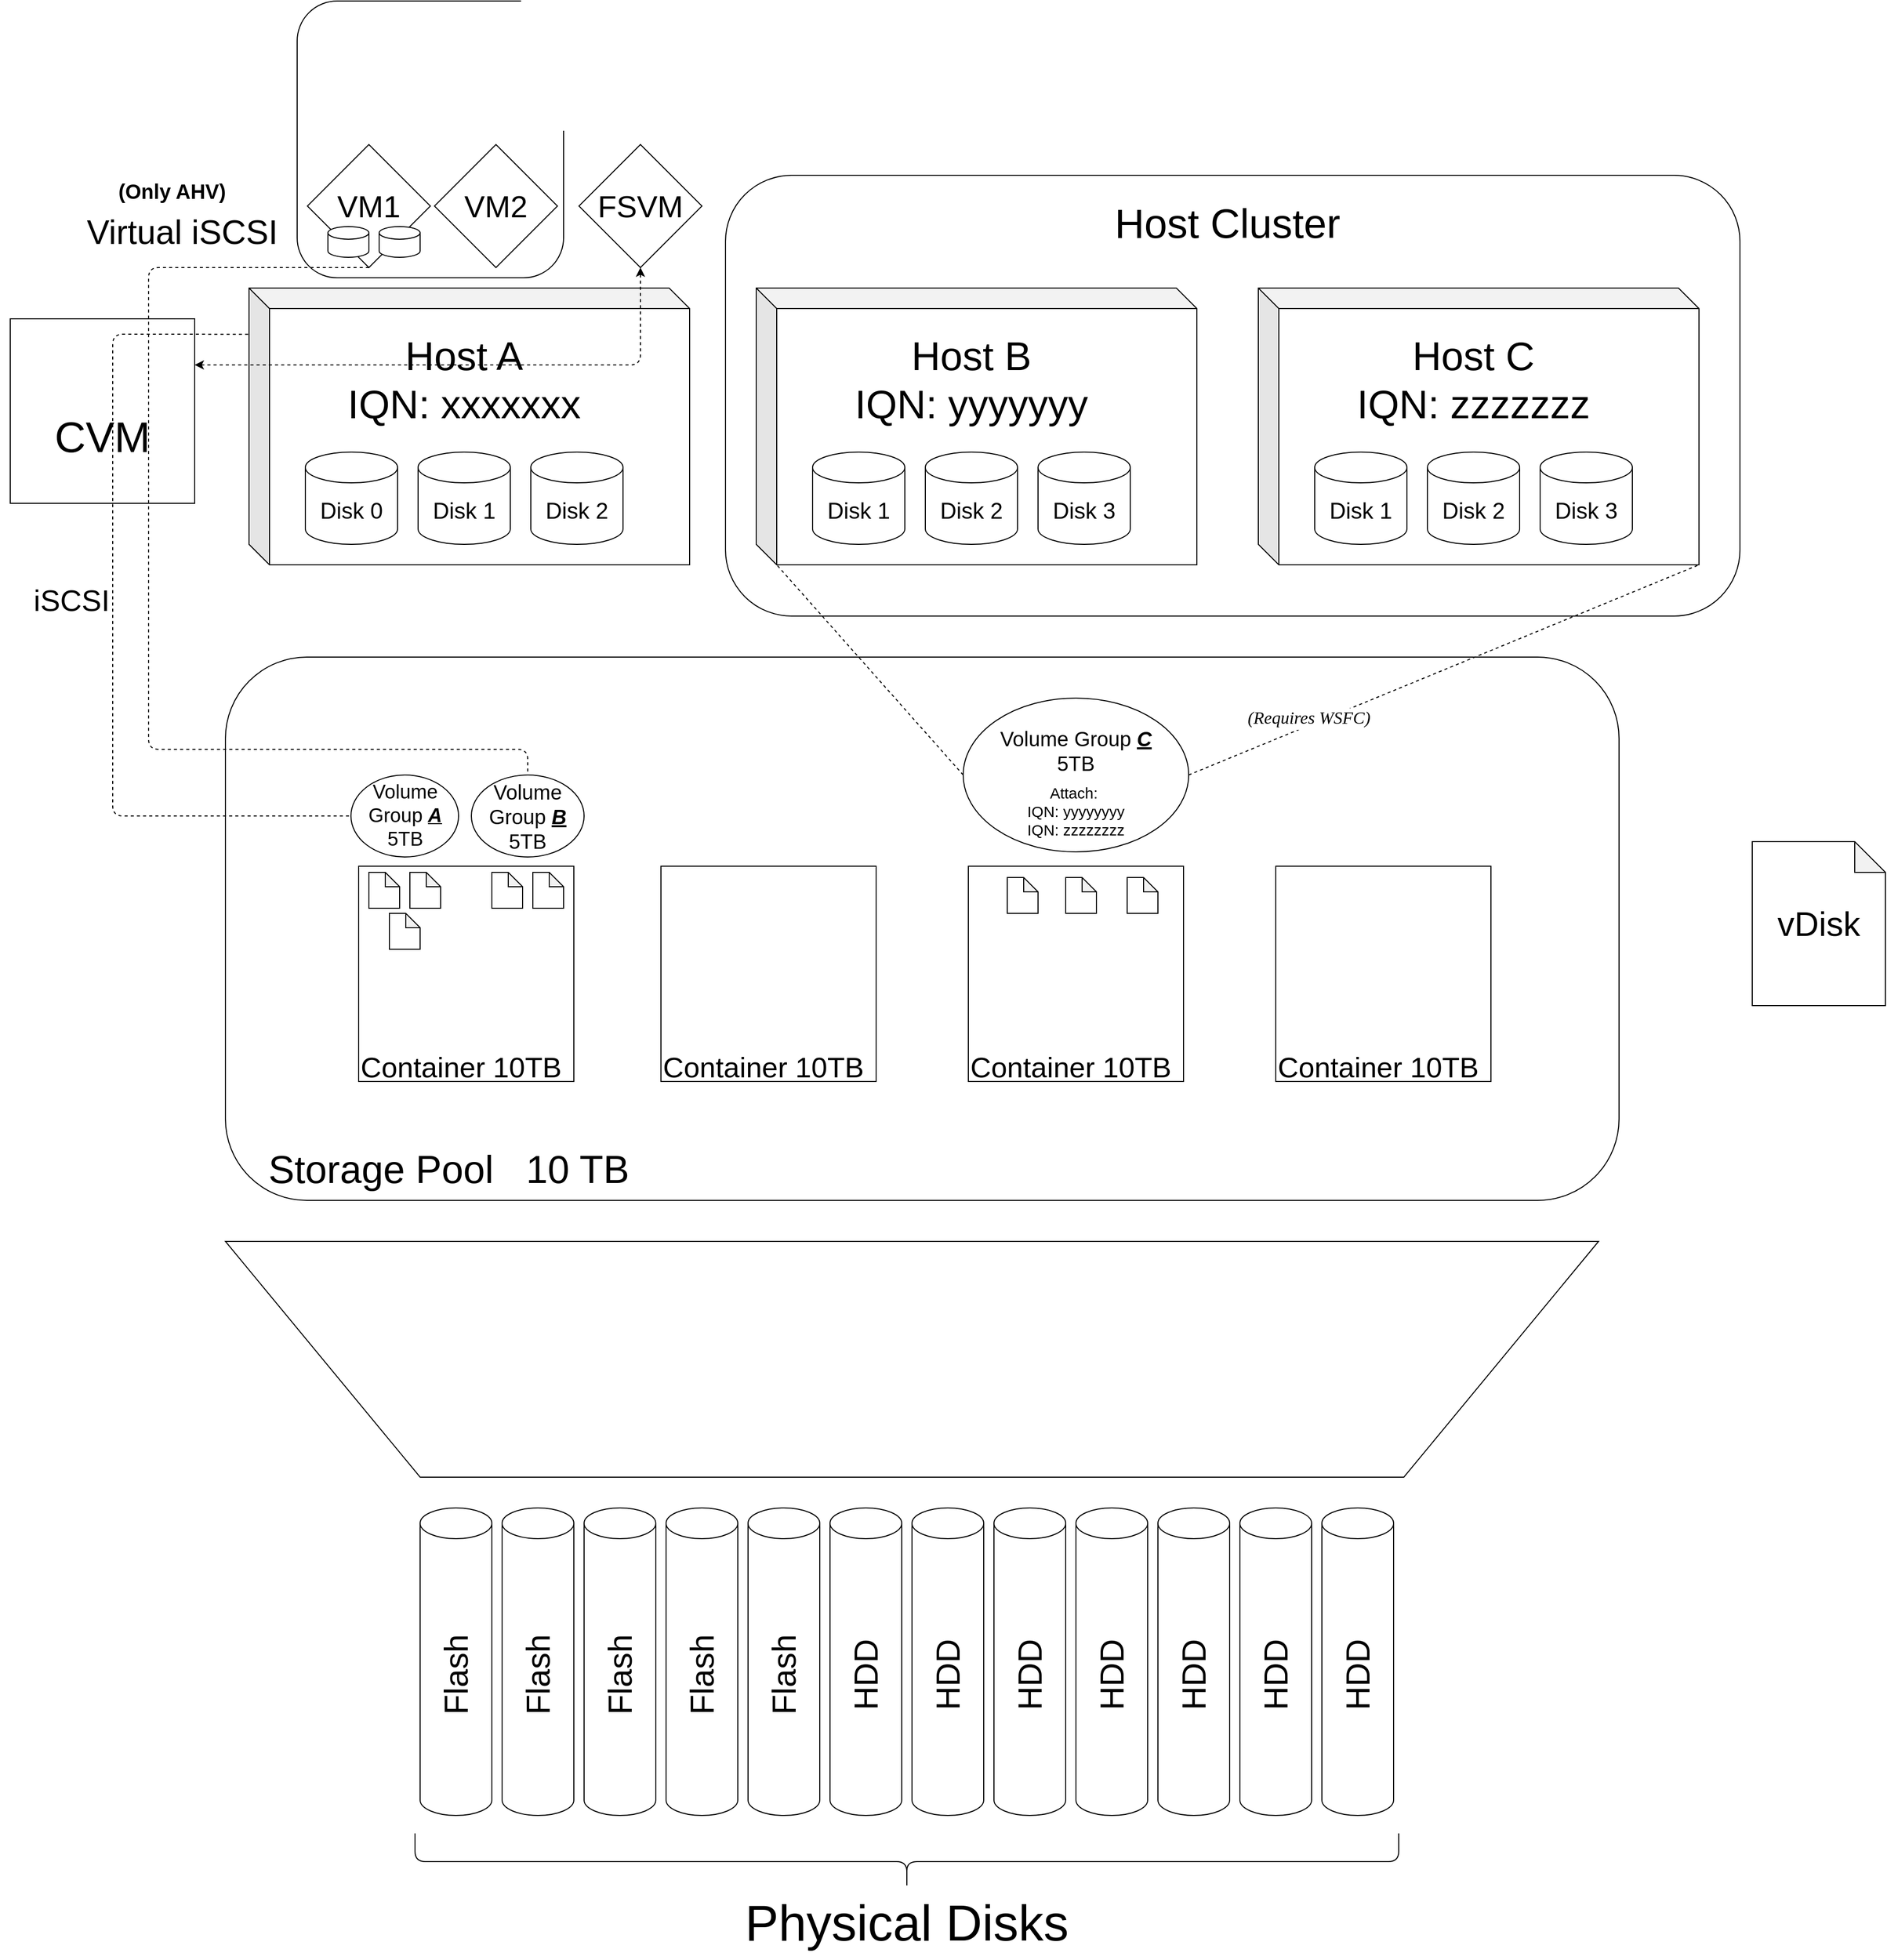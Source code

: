 <mxfile version="14.2.7" type="github">
  <diagram id="FhIIgszowJqtaIlsu2ne" name="Page-1">
    <mxGraphModel dx="4560" dy="2677" grid="1" gridSize="10" guides="1" tooltips="1" connect="1" arrows="1" fold="1" page="1" pageScale="1" pageWidth="1100" pageHeight="850" math="0" shadow="0">
      <root>
        <mxCell id="0" />
        <mxCell id="1" parent="0" />
        <mxCell id="4YyxjiWjC3Uuq4r5cC0Z-2" value="" style="rounded=1;whiteSpace=wrap;html=1;" vertex="1" parent="1">
          <mxGeometry x="90" y="-640" width="260" height="270" as="geometry" />
        </mxCell>
        <mxCell id="gz65vQASo40FxyAqh2wa-65" value="" style="rounded=1;whiteSpace=wrap;html=1;" parent="1" vertex="1">
          <mxGeometry x="508" y="-470" width="990" height="430" as="geometry" />
        </mxCell>
        <mxCell id="gz65vQASo40FxyAqh2wa-1" value="" style="rounded=1;whiteSpace=wrap;html=1;" parent="1" vertex="1">
          <mxGeometry x="20" width="1360" height="530" as="geometry" />
        </mxCell>
        <mxCell id="gz65vQASo40FxyAqh2wa-2" value="" style="shape=trapezoid;perimeter=trapezoidPerimeter;whiteSpace=wrap;html=1;fixedSize=1;size=190;rotation=-180;" parent="1" vertex="1">
          <mxGeometry x="20" y="570" width="1340" height="230" as="geometry" />
        </mxCell>
        <mxCell id="gz65vQASo40FxyAqh2wa-3" value="" style="shape=cylinder3;whiteSpace=wrap;html=1;boundedLbl=1;backgroundOutline=1;size=15;" parent="1" vertex="1">
          <mxGeometry x="210" y="830" width="70" height="300" as="geometry" />
        </mxCell>
        <mxCell id="gz65vQASo40FxyAqh2wa-4" value="" style="shape=cylinder3;whiteSpace=wrap;html=1;boundedLbl=1;backgroundOutline=1;size=15;" parent="1" vertex="1">
          <mxGeometry x="290" y="830" width="70" height="300" as="geometry" />
        </mxCell>
        <mxCell id="gz65vQASo40FxyAqh2wa-5" value="" style="shape=cylinder3;whiteSpace=wrap;html=1;boundedLbl=1;backgroundOutline=1;size=15;" parent="1" vertex="1">
          <mxGeometry x="370" y="830" width="70" height="300" as="geometry" />
        </mxCell>
        <mxCell id="gz65vQASo40FxyAqh2wa-6" value="" style="shape=cylinder3;whiteSpace=wrap;html=1;boundedLbl=1;backgroundOutline=1;size=15;" parent="1" vertex="1">
          <mxGeometry x="450" y="830" width="70" height="300" as="geometry" />
        </mxCell>
        <mxCell id="gz65vQASo40FxyAqh2wa-7" value="" style="shape=cylinder3;whiteSpace=wrap;html=1;boundedLbl=1;backgroundOutline=1;size=15;" parent="1" vertex="1">
          <mxGeometry x="530" y="830" width="70" height="300" as="geometry" />
        </mxCell>
        <mxCell id="gz65vQASo40FxyAqh2wa-8" value="" style="shape=cylinder3;whiteSpace=wrap;html=1;boundedLbl=1;backgroundOutline=1;size=15;" parent="1" vertex="1">
          <mxGeometry x="610" y="830" width="70" height="300" as="geometry" />
        </mxCell>
        <mxCell id="gz65vQASo40FxyAqh2wa-9" value="" style="shape=cylinder3;whiteSpace=wrap;html=1;boundedLbl=1;backgroundOutline=1;size=15;" parent="1" vertex="1">
          <mxGeometry x="690" y="830" width="70" height="300" as="geometry" />
        </mxCell>
        <mxCell id="gz65vQASo40FxyAqh2wa-10" value="" style="shape=cylinder3;whiteSpace=wrap;html=1;boundedLbl=1;backgroundOutline=1;size=15;" parent="1" vertex="1">
          <mxGeometry x="770" y="830" width="70" height="300" as="geometry" />
        </mxCell>
        <mxCell id="gz65vQASo40FxyAqh2wa-11" value="" style="shape=cylinder3;whiteSpace=wrap;html=1;boundedLbl=1;backgroundOutline=1;size=15;" parent="1" vertex="1">
          <mxGeometry x="850" y="830" width="70" height="300" as="geometry" />
        </mxCell>
        <mxCell id="gz65vQASo40FxyAqh2wa-12" value="" style="shape=cylinder3;whiteSpace=wrap;html=1;boundedLbl=1;backgroundOutline=1;size=15;" parent="1" vertex="1">
          <mxGeometry x="930" y="830" width="70" height="300" as="geometry" />
        </mxCell>
        <mxCell id="gz65vQASo40FxyAqh2wa-13" value="" style="shape=cylinder3;whiteSpace=wrap;html=1;boundedLbl=1;backgroundOutline=1;size=15;" parent="1" vertex="1">
          <mxGeometry x="1010" y="830" width="70" height="300" as="geometry" />
        </mxCell>
        <mxCell id="gz65vQASo40FxyAqh2wa-14" value="" style="shape=cylinder3;whiteSpace=wrap;html=1;boundedLbl=1;backgroundOutline=1;size=15;" parent="1" vertex="1">
          <mxGeometry x="1090" y="830" width="70" height="300" as="geometry" />
        </mxCell>
        <mxCell id="gz65vQASo40FxyAqh2wa-15" value="" style="shape=curlyBracket;whiteSpace=wrap;html=1;rounded=1;rotation=-90;" parent="1" vertex="1">
          <mxGeometry x="657.5" y="695" width="55" height="960" as="geometry" />
        </mxCell>
        <mxCell id="gz65vQASo40FxyAqh2wa-16" value="&lt;font style=&quot;font-size: 49px&quot;&gt;Physical Disks&lt;/font&gt;" style="text;html=1;strokeColor=none;fillColor=none;align=center;verticalAlign=middle;whiteSpace=wrap;rounded=0;" parent="1" vertex="1">
          <mxGeometry x="505" y="1200" width="360" height="70" as="geometry" />
        </mxCell>
        <mxCell id="gz65vQASo40FxyAqh2wa-17" value="&lt;font style=&quot;font-size: 38px&quot;&gt;Storage Pool&amp;nbsp; &amp;nbsp;10 TB&amp;nbsp; &amp;nbsp;&lt;/font&gt;" style="text;html=1;strokeColor=none;fillColor=none;align=left;verticalAlign=middle;whiteSpace=wrap;rounded=0;" parent="1" vertex="1">
          <mxGeometry x="60" y="480" width="420" height="40" as="geometry" />
        </mxCell>
        <mxCell id="gz65vQASo40FxyAqh2wa-18" value="" style="whiteSpace=wrap;html=1;aspect=fixed;" parent="1" vertex="1">
          <mxGeometry x="150" y="204" width="210" height="210" as="geometry" />
        </mxCell>
        <mxCell id="gz65vQASo40FxyAqh2wa-19" value="" style="whiteSpace=wrap;html=1;aspect=fixed;" parent="1" vertex="1">
          <mxGeometry x="445" y="204" width="210" height="210" as="geometry" />
        </mxCell>
        <mxCell id="gz65vQASo40FxyAqh2wa-20" value="" style="whiteSpace=wrap;html=1;aspect=fixed;" parent="1" vertex="1">
          <mxGeometry x="1045" y="204" width="210" height="210" as="geometry" />
        </mxCell>
        <mxCell id="gz65vQASo40FxyAqh2wa-21" value="" style="whiteSpace=wrap;html=1;aspect=fixed;" parent="1" vertex="1">
          <mxGeometry x="745" y="204" width="210" height="210" as="geometry" />
        </mxCell>
        <mxCell id="gz65vQASo40FxyAqh2wa-22" value="&lt;font style=&quot;font-size: 28px&quot;&gt;Container 10TB&amp;nbsp;&lt;/font&gt;" style="text;html=1;strokeColor=none;fillColor=none;align=left;verticalAlign=middle;whiteSpace=wrap;rounded=0;" parent="1" vertex="1">
          <mxGeometry x="150" y="375" width="215" height="50" as="geometry" />
        </mxCell>
        <mxCell id="gz65vQASo40FxyAqh2wa-24" value="&lt;font style=&quot;font-size: 28px&quot;&gt;Container 10TB&amp;nbsp;&lt;/font&gt;" style="text;html=1;strokeColor=none;fillColor=none;align=left;verticalAlign=middle;whiteSpace=wrap;rounded=0;" parent="1" vertex="1">
          <mxGeometry x="445" y="375" width="210" height="50" as="geometry" />
        </mxCell>
        <mxCell id="gz65vQASo40FxyAqh2wa-25" value="&lt;font style=&quot;font-size: 28px&quot;&gt;Container 10TB&amp;nbsp;&lt;/font&gt;" style="text;html=1;strokeColor=none;fillColor=none;align=left;verticalAlign=middle;whiteSpace=wrap;rounded=0;" parent="1" vertex="1">
          <mxGeometry x="745" y="375" width="220" height="50" as="geometry" />
        </mxCell>
        <mxCell id="gz65vQASo40FxyAqh2wa-26" value="&lt;font style=&quot;font-size: 28px&quot;&gt;Container 10TB&amp;nbsp;&lt;/font&gt;" style="text;html=1;strokeColor=none;fillColor=none;align=left;verticalAlign=middle;whiteSpace=wrap;rounded=0;" parent="1" vertex="1">
          <mxGeometry x="1045" y="375" width="230" height="50" as="geometry" />
        </mxCell>
        <mxCell id="gz65vQASo40FxyAqh2wa-27" value="&lt;font style=&quot;font-size: 19px&quot;&gt;Volume &lt;br&gt;Group &lt;b&gt;&lt;i&gt;&lt;u&gt;A&lt;/u&gt;&lt;/i&gt;&lt;/b&gt;&lt;br&gt;5TB&lt;br&gt;&lt;/font&gt;" style="ellipse;whiteSpace=wrap;html=1;" parent="1" vertex="1">
          <mxGeometry x="142.5" y="115" width="105" height="80" as="geometry" />
        </mxCell>
        <mxCell id="gz65vQASo40FxyAqh2wa-28" value="&lt;font style=&quot;font-size: 20px&quot;&gt;Volume &lt;br&gt;Group &lt;b&gt;&lt;i&gt;&lt;u&gt;B&lt;/u&gt;&lt;/i&gt;&lt;/b&gt;&lt;br&gt;5TB&lt;br&gt;&lt;/font&gt;" style="ellipse;whiteSpace=wrap;html=1;" parent="1" vertex="1">
          <mxGeometry x="260" y="115" width="110" height="80" as="geometry" />
        </mxCell>
        <mxCell id="gz65vQASo40FxyAqh2wa-29" value="&lt;font style=&quot;font-size: 39px&quot;&gt;&lt;br&gt;&lt;/font&gt;" style="shape=cube;whiteSpace=wrap;html=1;boundedLbl=1;backgroundOutline=1;darkOpacity=0.05;darkOpacity2=0.1;" parent="1" vertex="1">
          <mxGeometry x="43" y="-360" width="430" height="270" as="geometry" />
        </mxCell>
        <mxCell id="gz65vQASo40FxyAqh2wa-30" value="&lt;font style=&quot;font-size: 42px&quot;&gt;&lt;br&gt;CVM&lt;/font&gt;" style="whiteSpace=wrap;html=1;aspect=fixed;" parent="1" vertex="1">
          <mxGeometry x="-190" y="-330" width="180" height="180" as="geometry" />
        </mxCell>
        <mxCell id="gz65vQASo40FxyAqh2wa-31" value="" style="endArrow=none;dashed=1;html=1;entryX=0;entryY=0.5;entryDx=0;entryDy=0;exitX=-0.002;exitY=0.167;exitDx=0;exitDy=0;exitPerimeter=0;" parent="1" source="gz65vQASo40FxyAqh2wa-29" target="gz65vQASo40FxyAqh2wa-27" edge="1">
          <mxGeometry width="50" height="50" relative="1" as="geometry">
            <mxPoint x="40" y="-315" as="sourcePoint" />
            <mxPoint x="-190" y="500" as="targetPoint" />
            <Array as="points">
              <mxPoint x="-90" y="-315" />
              <mxPoint x="-90" y="155" />
              <mxPoint x="-30" y="155" />
            </Array>
          </mxGeometry>
        </mxCell>
        <mxCell id="gz65vQASo40FxyAqh2wa-33" value="&lt;font style=&quot;font-size: 30px&quot;&gt;VM1&lt;/font&gt;" style="rhombus;whiteSpace=wrap;html=1;" parent="1" vertex="1">
          <mxGeometry x="100" y="-500" width="120" height="120" as="geometry" />
        </mxCell>
        <mxCell id="gz65vQASo40FxyAqh2wa-34" value="&lt;font style=&quot;font-size: 30px&quot;&gt;VM2&lt;/font&gt;" style="rhombus;whiteSpace=wrap;html=1;" parent="1" vertex="1">
          <mxGeometry x="224" y="-500" width="120" height="120" as="geometry" />
        </mxCell>
        <mxCell id="gz65vQASo40FxyAqh2wa-35" value="&lt;font style=&quot;font-size: 29px&quot;&gt;iSCSI&lt;/font&gt;" style="text;html=1;strokeColor=none;fillColor=none;align=center;verticalAlign=middle;whiteSpace=wrap;rounded=0;" parent="1" vertex="1">
          <mxGeometry x="-200" y="-80" width="140" height="50" as="geometry" />
        </mxCell>
        <mxCell id="gz65vQASo40FxyAqh2wa-38" value="&lt;span style=&quot;font-size: 39px&quot;&gt;Host A&lt;/span&gt;&lt;br style=&quot;font-size: 39px&quot;&gt;&lt;span style=&quot;font-size: 39px&quot;&gt;IQN: xxxxxxx&lt;/span&gt;" style="text;html=1;strokeColor=none;fillColor=none;align=center;verticalAlign=middle;whiteSpace=wrap;rounded=0;" parent="1" vertex="1">
          <mxGeometry x="118" y="-330" width="270" height="120" as="geometry" />
        </mxCell>
        <mxCell id="gz65vQASo40FxyAqh2wa-40" value="&lt;font style=&quot;font-size: 22px&quot;&gt;Disk 0&lt;/font&gt;" style="shape=cylinder3;whiteSpace=wrap;html=1;boundedLbl=1;backgroundOutline=1;size=15;rotation=0;" parent="1" vertex="1">
          <mxGeometry x="98" y="-200" width="90" height="90" as="geometry" />
        </mxCell>
        <mxCell id="gz65vQASo40FxyAqh2wa-41" value="&lt;font style=&quot;font-size: 22px&quot;&gt;Disk 1&lt;/font&gt;" style="shape=cylinder3;whiteSpace=wrap;html=1;boundedLbl=1;backgroundOutline=1;size=15;rotation=0;" parent="1" vertex="1">
          <mxGeometry x="208" y="-200" width="90" height="90" as="geometry" />
        </mxCell>
        <mxCell id="gz65vQASo40FxyAqh2wa-42" value="&lt;font style=&quot;font-size: 22px&quot;&gt;Disk 2&lt;/font&gt;" style="shape=cylinder3;whiteSpace=wrap;html=1;boundedLbl=1;backgroundOutline=1;size=15;rotation=0;" parent="1" vertex="1">
          <mxGeometry x="318" y="-200" width="90" height="90" as="geometry" />
        </mxCell>
        <mxCell id="gz65vQASo40FxyAqh2wa-44" value="" style="endArrow=none;dashed=1;html=1;entryX=0.5;entryY=0;entryDx=0;entryDy=0;exitX=0.5;exitY=1;exitDx=0;exitDy=0;" parent="1" source="gz65vQASo40FxyAqh2wa-33" target="gz65vQASo40FxyAqh2wa-28" edge="1">
          <mxGeometry width="50" height="50" relative="1" as="geometry">
            <mxPoint x="-55" y="-270" as="sourcePoint" />
            <mxPoint x="-190" y="390" as="targetPoint" />
            <Array as="points">
              <mxPoint x="-55" y="-380" />
              <mxPoint x="-55" y="-290" />
              <mxPoint x="-55" y="90" />
              <mxPoint x="315" y="90" />
            </Array>
          </mxGeometry>
        </mxCell>
        <mxCell id="gz65vQASo40FxyAqh2wa-45" value="&lt;font style=&quot;font-size: 33px&quot;&gt;Virtual iSCSI&lt;/font&gt;" style="text;html=1;strokeColor=none;fillColor=none;align=center;verticalAlign=middle;whiteSpace=wrap;rounded=0;" parent="1" vertex="1">
          <mxGeometry x="-142" y="-440" width="240" height="50" as="geometry" />
        </mxCell>
        <mxCell id="gz65vQASo40FxyAqh2wa-46" value="&lt;font style=&quot;font-size: 20px&quot;&gt;&lt;b&gt;(Only AHV)&lt;/b&gt;&lt;/font&gt;" style="text;html=1;strokeColor=none;fillColor=none;align=center;verticalAlign=middle;whiteSpace=wrap;rounded=0;" parent="1" vertex="1">
          <mxGeometry x="-102" y="-480" width="140" height="50" as="geometry" />
        </mxCell>
        <mxCell id="gz65vQASo40FxyAqh2wa-47" value="&lt;font style=&quot;font-size: 39px&quot;&gt;&lt;br&gt;&lt;/font&gt;" style="shape=cube;whiteSpace=wrap;html=1;boundedLbl=1;backgroundOutline=1;darkOpacity=0.05;darkOpacity2=0.1;" parent="1" vertex="1">
          <mxGeometry x="538" y="-360" width="430" height="270" as="geometry" />
        </mxCell>
        <mxCell id="gz65vQASo40FxyAqh2wa-48" value="&lt;span style=&quot;font-size: 39px&quot;&gt;Host B&lt;/span&gt;&lt;br style=&quot;font-size: 39px&quot;&gt;&lt;span style=&quot;font-size: 39px&quot;&gt;IQN: yyyyyyy&lt;/span&gt;" style="text;html=1;strokeColor=none;fillColor=none;align=center;verticalAlign=middle;whiteSpace=wrap;rounded=0;" parent="1" vertex="1">
          <mxGeometry x="613" y="-330" width="270" height="120" as="geometry" />
        </mxCell>
        <mxCell id="gz65vQASo40FxyAqh2wa-49" value="&lt;font style=&quot;font-size: 22px&quot;&gt;Disk 1&lt;/font&gt;" style="shape=cylinder3;whiteSpace=wrap;html=1;boundedLbl=1;backgroundOutline=1;size=15;rotation=0;" parent="1" vertex="1">
          <mxGeometry x="593" y="-200" width="90" height="90" as="geometry" />
        </mxCell>
        <mxCell id="gz65vQASo40FxyAqh2wa-50" value="&lt;font style=&quot;font-size: 22px&quot;&gt;Disk 2&lt;/font&gt;" style="shape=cylinder3;whiteSpace=wrap;html=1;boundedLbl=1;backgroundOutline=1;size=15;rotation=0;" parent="1" vertex="1">
          <mxGeometry x="703" y="-200" width="90" height="90" as="geometry" />
        </mxCell>
        <mxCell id="gz65vQASo40FxyAqh2wa-51" value="&lt;font style=&quot;font-size: 22px&quot;&gt;Disk 3&lt;/font&gt;" style="shape=cylinder3;whiteSpace=wrap;html=1;boundedLbl=1;backgroundOutline=1;size=15;rotation=0;" parent="1" vertex="1">
          <mxGeometry x="813" y="-200" width="90" height="90" as="geometry" />
        </mxCell>
        <mxCell id="gz65vQASo40FxyAqh2wa-52" value="&lt;font style=&quot;font-size: 39px&quot;&gt;&lt;br&gt;&lt;/font&gt;" style="shape=cube;whiteSpace=wrap;html=1;boundedLbl=1;backgroundOutline=1;darkOpacity=0.05;darkOpacity2=0.1;" parent="1" vertex="1">
          <mxGeometry x="1028" y="-360" width="430" height="270" as="geometry" />
        </mxCell>
        <mxCell id="gz65vQASo40FxyAqh2wa-53" value="&lt;span style=&quot;font-size: 39px&quot;&gt;Host C&lt;/span&gt;&lt;br style=&quot;font-size: 39px&quot;&gt;&lt;span style=&quot;font-size: 39px&quot;&gt;IQN: zzzzzzz&lt;/span&gt;" style="text;html=1;strokeColor=none;fillColor=none;align=center;verticalAlign=middle;whiteSpace=wrap;rounded=0;" parent="1" vertex="1">
          <mxGeometry x="1103" y="-330" width="270" height="120" as="geometry" />
        </mxCell>
        <mxCell id="gz65vQASo40FxyAqh2wa-54" value="&lt;font style=&quot;font-size: 22px&quot;&gt;Disk 1&lt;/font&gt;" style="shape=cylinder3;whiteSpace=wrap;html=1;boundedLbl=1;backgroundOutline=1;size=15;rotation=0;" parent="1" vertex="1">
          <mxGeometry x="1083" y="-200" width="90" height="90" as="geometry" />
        </mxCell>
        <mxCell id="gz65vQASo40FxyAqh2wa-55" value="&lt;font style=&quot;font-size: 22px&quot;&gt;Disk 2&lt;/font&gt;" style="shape=cylinder3;whiteSpace=wrap;html=1;boundedLbl=1;backgroundOutline=1;size=15;rotation=0;" parent="1" vertex="1">
          <mxGeometry x="1193" y="-200" width="90" height="90" as="geometry" />
        </mxCell>
        <mxCell id="gz65vQASo40FxyAqh2wa-56" value="&lt;font style=&quot;font-size: 22px&quot;&gt;Disk 3&lt;/font&gt;" style="shape=cylinder3;whiteSpace=wrap;html=1;boundedLbl=1;backgroundOutline=1;size=15;rotation=0;" parent="1" vertex="1">
          <mxGeometry x="1303" y="-200" width="90" height="90" as="geometry" />
        </mxCell>
        <mxCell id="gz65vQASo40FxyAqh2wa-57" value="" style="shape=note;whiteSpace=wrap;html=1;backgroundOutline=1;darkOpacity=0.05;size=14;" parent="1" vertex="1">
          <mxGeometry x="160" y="210" width="30" height="35" as="geometry" />
        </mxCell>
        <mxCell id="gz65vQASo40FxyAqh2wa-58" value="" style="shape=note;whiteSpace=wrap;html=1;backgroundOutline=1;darkOpacity=0.05;size=14;" parent="1" vertex="1">
          <mxGeometry x="200" y="210" width="30" height="35" as="geometry" />
        </mxCell>
        <mxCell id="gz65vQASo40FxyAqh2wa-59" value="" style="shape=note;whiteSpace=wrap;html=1;backgroundOutline=1;darkOpacity=0.05;size=14;" parent="1" vertex="1">
          <mxGeometry x="320" y="210" width="30" height="35" as="geometry" />
        </mxCell>
        <mxCell id="gz65vQASo40FxyAqh2wa-60" value="" style="shape=note;whiteSpace=wrap;html=1;backgroundOutline=1;darkOpacity=0.05;size=14;" parent="1" vertex="1">
          <mxGeometry x="280" y="210" width="30" height="35" as="geometry" />
        </mxCell>
        <mxCell id="gz65vQASo40FxyAqh2wa-61" value="" style="shape=note;whiteSpace=wrap;html=1;backgroundOutline=1;darkOpacity=0.05;size=14;" parent="1" vertex="1">
          <mxGeometry x="180" y="250" width="30" height="35" as="geometry" />
        </mxCell>
        <mxCell id="gz65vQASo40FxyAqh2wa-62" value="" style="shape=cylinder3;whiteSpace=wrap;html=1;boundedLbl=1;backgroundOutline=1;size=6.161;" parent="1" vertex="1">
          <mxGeometry x="120" y="-420" width="40" height="30" as="geometry" />
        </mxCell>
        <mxCell id="gz65vQASo40FxyAqh2wa-63" value="" style="shape=cylinder3;whiteSpace=wrap;html=1;boundedLbl=1;backgroundOutline=1;size=6.161;" parent="1" vertex="1">
          <mxGeometry x="170" y="-420" width="40" height="30" as="geometry" />
        </mxCell>
        <mxCell id="gz65vQASo40FxyAqh2wa-64" value="&lt;font style=&quot;font-size: 20px&quot;&gt;Volume Group &lt;b&gt;&lt;i&gt;&lt;u&gt;C&lt;/u&gt;&lt;/i&gt;&lt;/b&gt;&lt;br&gt;5TB&lt;br&gt;&lt;br&gt;&lt;br&gt;&lt;/font&gt;" style="ellipse;whiteSpace=wrap;html=1;" parent="1" vertex="1">
          <mxGeometry x="740" y="40" width="220" height="150" as="geometry" />
        </mxCell>
        <mxCell id="gz65vQASo40FxyAqh2wa-66" value="&lt;font style=&quot;font-size: 40px&quot;&gt;Host Cluster&amp;nbsp;&lt;/font&gt;" style="text;html=1;strokeColor=none;fillColor=none;align=center;verticalAlign=middle;whiteSpace=wrap;rounded=0;" parent="1" vertex="1">
          <mxGeometry x="855.5" y="-447" width="295" height="45" as="geometry" />
        </mxCell>
        <mxCell id="gz65vQASo40FxyAqh2wa-67" value="" style="shape=note;whiteSpace=wrap;html=1;backgroundOutline=1;darkOpacity=0.05;size=14;" parent="1" vertex="1">
          <mxGeometry x="783" y="215" width="30" height="35" as="geometry" />
        </mxCell>
        <mxCell id="gz65vQASo40FxyAqh2wa-68" value="" style="shape=note;whiteSpace=wrap;html=1;backgroundOutline=1;darkOpacity=0.05;size=14;" parent="1" vertex="1">
          <mxGeometry x="900" y="215" width="30" height="35" as="geometry" />
        </mxCell>
        <mxCell id="gz65vQASo40FxyAqh2wa-69" value="" style="shape=note;whiteSpace=wrap;html=1;backgroundOutline=1;darkOpacity=0.05;size=14;" parent="1" vertex="1">
          <mxGeometry x="840" y="215" width="30" height="35" as="geometry" />
        </mxCell>
        <mxCell id="gz65vQASo40FxyAqh2wa-70" value="&lt;font style=&quot;font-size: 15px&quot;&gt;Attach:&amp;nbsp;&lt;br&gt;IQN: yyyyyyyy&lt;br&gt;IQN: zzzzzzzz&lt;/font&gt;" style="text;html=1;strokeColor=none;fillColor=none;align=center;verticalAlign=middle;whiteSpace=wrap;rounded=0;" parent="1" vertex="1">
          <mxGeometry x="795" y="110" width="110" height="80" as="geometry" />
        </mxCell>
        <mxCell id="gz65vQASo40FxyAqh2wa-71" value="" style="endArrow=none;dashed=1;html=1;entryX=1;entryY=1;entryDx=0;entryDy=0;entryPerimeter=0;exitX=1;exitY=0.5;exitDx=0;exitDy=0;" parent="1" source="gz65vQASo40FxyAqh2wa-64" target="gz65vQASo40FxyAqh2wa-52" edge="1">
          <mxGeometry width="50" height="50" relative="1" as="geometry">
            <mxPoint x="-160" y="570" as="sourcePoint" />
            <mxPoint x="-110" y="520" as="targetPoint" />
          </mxGeometry>
        </mxCell>
        <mxCell id="gz65vQASo40FxyAqh2wa-72" value="" style="endArrow=none;dashed=1;html=1;exitX=0;exitY=0.5;exitDx=0;exitDy=0;entryX=0;entryY=0;entryDx=20;entryDy=270;entryPerimeter=0;" parent="1" source="gz65vQASo40FxyAqh2wa-64" target="gz65vQASo40FxyAqh2wa-47" edge="1">
          <mxGeometry width="50" height="50" relative="1" as="geometry">
            <mxPoint x="-90" y="-70" as="sourcePoint" />
            <mxPoint x="-40" y="-120" as="targetPoint" />
          </mxGeometry>
        </mxCell>
        <mxCell id="gz65vQASo40FxyAqh2wa-73" value="&lt;font style=&quot;font-size: 33px&quot;&gt;vDisk&lt;/font&gt;" style="shape=note;whiteSpace=wrap;html=1;backgroundOutline=1;darkOpacity=0.05;" parent="1" vertex="1">
          <mxGeometry x="1510" y="180" width="130" height="160" as="geometry" />
        </mxCell>
        <mxCell id="gz65vQASo40FxyAqh2wa-74" value="&lt;i&gt;&lt;font style=&quot;font-size: 17px&quot; face=&quot;Verdana&quot;&gt;(Requires&amp;nbsp;WSFC)&lt;/font&gt;&lt;/i&gt;" style="text;html=1;strokeColor=none;fillColor=none;align=center;verticalAlign=middle;whiteSpace=wrap;rounded=0;labelBackgroundColor=#ffffff;" parent="1" vertex="1">
          <mxGeometry x="1010" y="50" width="135" height="20" as="geometry" />
        </mxCell>
        <mxCell id="gz65vQASo40FxyAqh2wa-76" value="&lt;font style=&quot;font-size: 32px&quot;&gt;Flash&lt;/font&gt;" style="text;html=1;strokeColor=none;fillColor=none;align=center;verticalAlign=middle;whiteSpace=wrap;rounded=0;labelBackgroundColor=#ffffff;rotation=-90;" parent="1" vertex="1">
          <mxGeometry x="160" y="970" width="170" height="45" as="geometry" />
        </mxCell>
        <mxCell id="gz65vQASo40FxyAqh2wa-77" value="&lt;font style=&quot;font-size: 32px&quot;&gt;Flash&lt;/font&gt;" style="text;html=1;strokeColor=none;fillColor=none;align=center;verticalAlign=middle;whiteSpace=wrap;rounded=0;labelBackgroundColor=#ffffff;rotation=-90;" parent="1" vertex="1">
          <mxGeometry x="240" y="970" width="170" height="45" as="geometry" />
        </mxCell>
        <mxCell id="gz65vQASo40FxyAqh2wa-78" value="&lt;font style=&quot;font-size: 32px&quot;&gt;Flash&lt;/font&gt;" style="text;html=1;strokeColor=none;fillColor=none;align=center;verticalAlign=middle;whiteSpace=wrap;rounded=0;labelBackgroundColor=#ffffff;rotation=-90;" parent="1" vertex="1">
          <mxGeometry x="320" y="970" width="170" height="45" as="geometry" />
        </mxCell>
        <mxCell id="gz65vQASo40FxyAqh2wa-79" value="&lt;font style=&quot;font-size: 32px&quot;&gt;Flash&lt;/font&gt;" style="text;html=1;strokeColor=none;fillColor=none;align=center;verticalAlign=middle;whiteSpace=wrap;rounded=0;labelBackgroundColor=#ffffff;rotation=-90;" parent="1" vertex="1">
          <mxGeometry x="400" y="970" width="170" height="45" as="geometry" />
        </mxCell>
        <mxCell id="gz65vQASo40FxyAqh2wa-80" value="&lt;font style=&quot;font-size: 32px&quot;&gt;Flash&lt;/font&gt;" style="text;html=1;strokeColor=none;fillColor=none;align=center;verticalAlign=middle;whiteSpace=wrap;rounded=0;labelBackgroundColor=#ffffff;rotation=-90;" parent="1" vertex="1">
          <mxGeometry x="480" y="970" width="170" height="45" as="geometry" />
        </mxCell>
        <mxCell id="gz65vQASo40FxyAqh2wa-81" value="&lt;font style=&quot;font-size: 32px&quot;&gt;HDD&lt;/font&gt;" style="text;html=1;strokeColor=none;fillColor=none;align=center;verticalAlign=middle;whiteSpace=wrap;rounded=0;labelBackgroundColor=#ffffff;rotation=-90;" parent="1" vertex="1">
          <mxGeometry x="560" y="970" width="170" height="45" as="geometry" />
        </mxCell>
        <mxCell id="gz65vQASo40FxyAqh2wa-82" value="&lt;font style=&quot;font-size: 32px&quot;&gt;HDD&lt;/font&gt;" style="text;html=1;strokeColor=none;fillColor=none;align=center;verticalAlign=middle;whiteSpace=wrap;rounded=0;labelBackgroundColor=#ffffff;rotation=-90;" parent="1" vertex="1">
          <mxGeometry x="640" y="970" width="170" height="45" as="geometry" />
        </mxCell>
        <mxCell id="gz65vQASo40FxyAqh2wa-83" value="&lt;font style=&quot;font-size: 32px&quot;&gt;HDD&lt;/font&gt;" style="text;html=1;strokeColor=none;fillColor=none;align=center;verticalAlign=middle;whiteSpace=wrap;rounded=0;labelBackgroundColor=#ffffff;rotation=-90;" parent="1" vertex="1">
          <mxGeometry x="720" y="970" width="170" height="45" as="geometry" />
        </mxCell>
        <mxCell id="gz65vQASo40FxyAqh2wa-84" value="&lt;font style=&quot;font-size: 32px&quot;&gt;HDD&lt;/font&gt;" style="text;html=1;strokeColor=none;fillColor=none;align=center;verticalAlign=middle;whiteSpace=wrap;rounded=0;labelBackgroundColor=#ffffff;rotation=-90;" parent="1" vertex="1">
          <mxGeometry x="800" y="970" width="170" height="45" as="geometry" />
        </mxCell>
        <mxCell id="gz65vQASo40FxyAqh2wa-85" value="&lt;font style=&quot;font-size: 32px&quot;&gt;HDD&lt;/font&gt;" style="text;html=1;strokeColor=none;fillColor=none;align=center;verticalAlign=middle;whiteSpace=wrap;rounded=0;labelBackgroundColor=#ffffff;rotation=-90;" parent="1" vertex="1">
          <mxGeometry x="880" y="970" width="170" height="45" as="geometry" />
        </mxCell>
        <mxCell id="gz65vQASo40FxyAqh2wa-86" value="&lt;font style=&quot;font-size: 32px&quot;&gt;HDD&lt;/font&gt;" style="text;html=1;strokeColor=none;fillColor=none;align=center;verticalAlign=middle;whiteSpace=wrap;rounded=0;labelBackgroundColor=#ffffff;rotation=-90;" parent="1" vertex="1">
          <mxGeometry x="960" y="970" width="170" height="45" as="geometry" />
        </mxCell>
        <mxCell id="gz65vQASo40FxyAqh2wa-87" value="&lt;font style=&quot;font-size: 32px&quot;&gt;HDD&lt;/font&gt;" style="text;html=1;strokeColor=none;fillColor=none;align=center;verticalAlign=middle;whiteSpace=wrap;rounded=0;labelBackgroundColor=#ffffff;rotation=-90;" parent="1" vertex="1">
          <mxGeometry x="1040" y="970" width="170" height="45" as="geometry" />
        </mxCell>
        <mxCell id="4YyxjiWjC3Uuq4r5cC0Z-1" value="&lt;font style=&quot;font-size: 30px&quot;&gt;FSVM&lt;/font&gt;" style="rhombus;whiteSpace=wrap;html=1;" vertex="1" parent="1">
          <mxGeometry x="365" y="-500" width="120" height="120" as="geometry" />
        </mxCell>
        <mxCell id="4YyxjiWjC3Uuq4r5cC0Z-7" value="" style="endArrow=classic;startArrow=classic;html=1;dashed=1;entryX=0.5;entryY=1;entryDx=0;entryDy=0;exitX=1;exitY=0.25;exitDx=0;exitDy=0;" edge="1" parent="1" source="gz65vQASo40FxyAqh2wa-30" target="4YyxjiWjC3Uuq4r5cC0Z-1">
          <mxGeometry width="50" height="50" relative="1" as="geometry">
            <mxPoint x="-340" y="-180" as="sourcePoint" />
            <mxPoint x="-290" y="-230" as="targetPoint" />
            <Array as="points">
              <mxPoint x="425" y="-285" />
            </Array>
          </mxGeometry>
        </mxCell>
      </root>
    </mxGraphModel>
  </diagram>
</mxfile>
